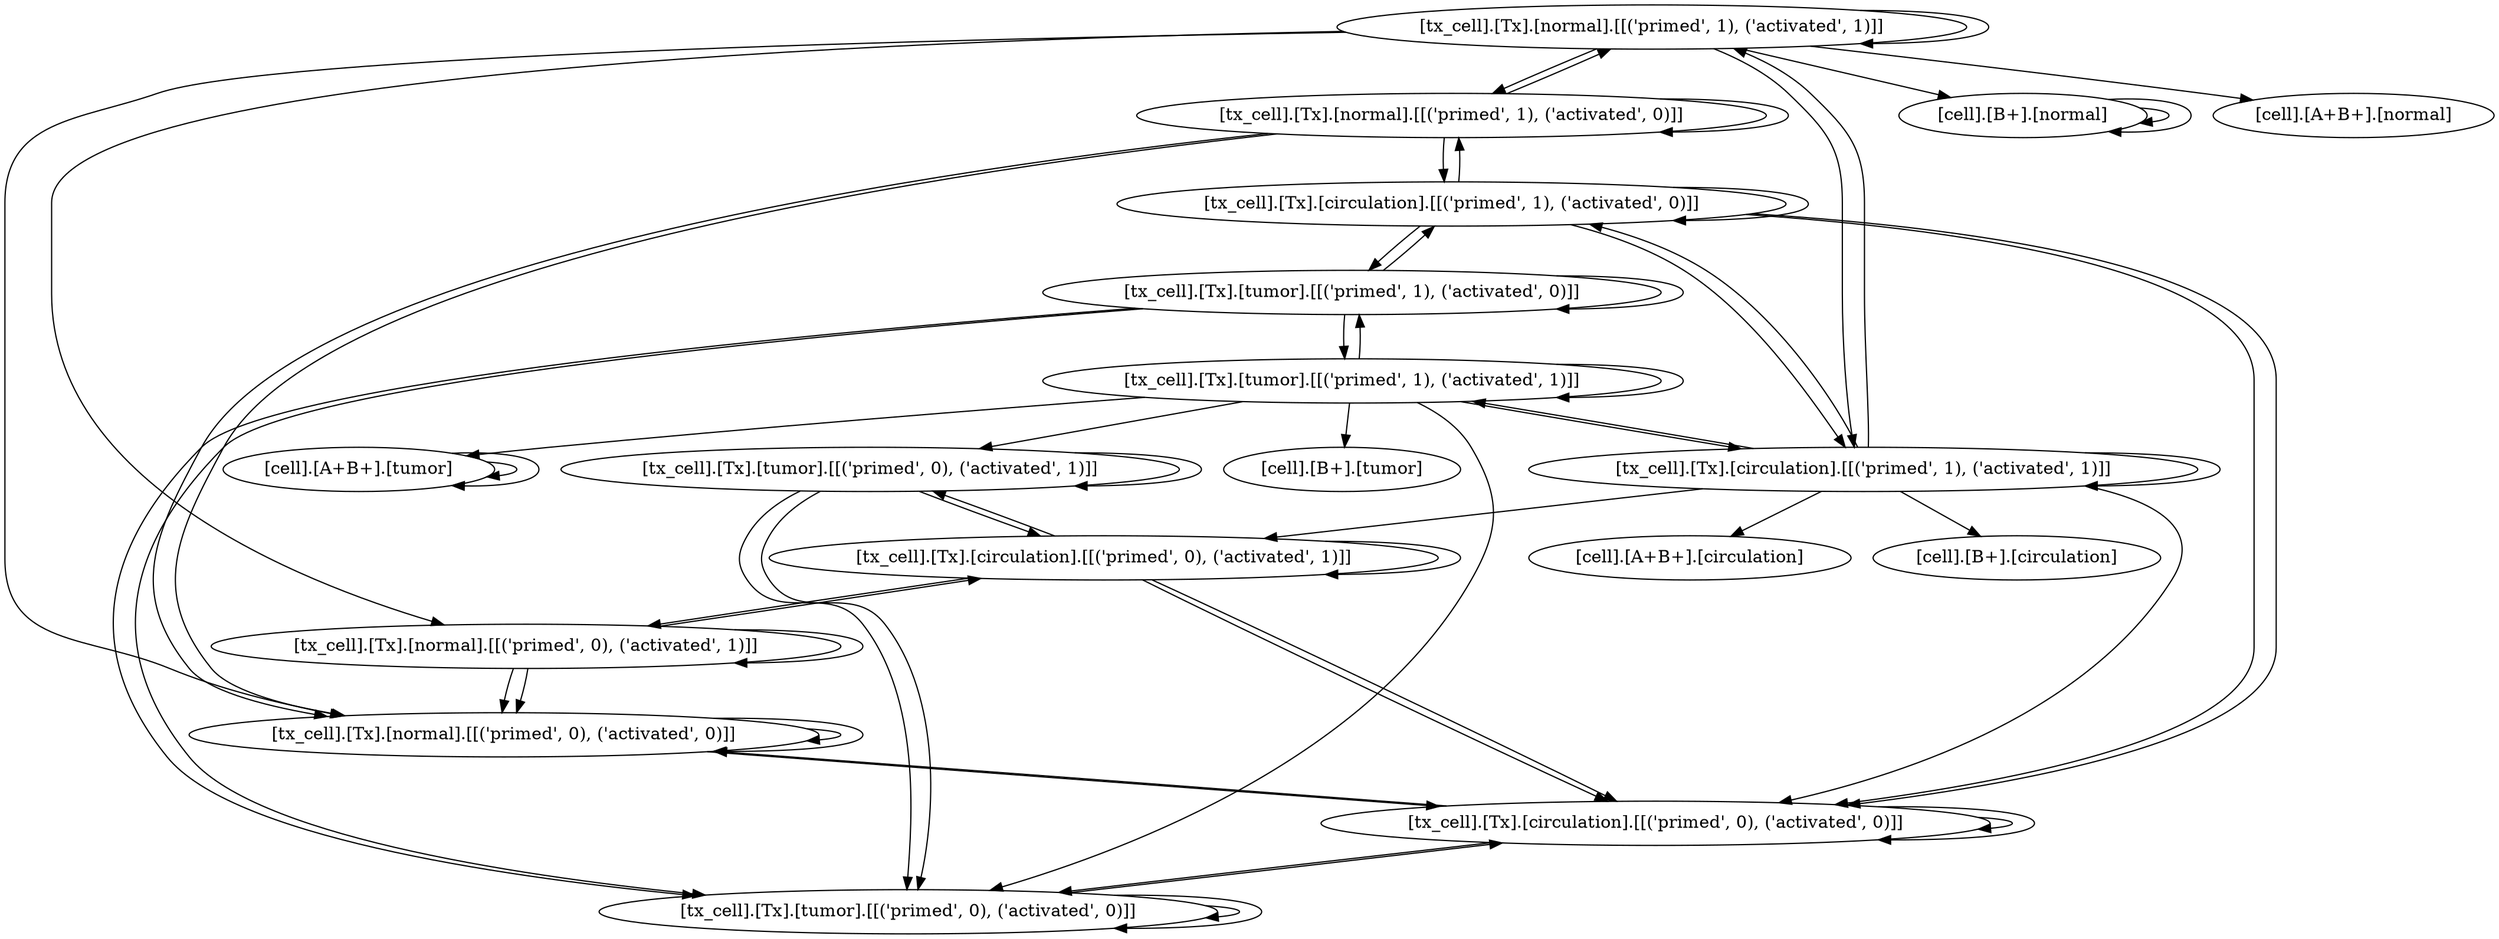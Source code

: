 digraph "" {
	"[tx_cell].[Tx].[normal].[[('primed', 0), ('activated', 0)]]"	[data="[tx_cell].[Tx].[normal].[[('primed', 0), ('activated', 0)]]"];
	"[tx_cell].[Tx].[normal].[[('primed', 0), ('activated', 0)]]" -> "[tx_cell].[Tx].[normal].[[('primed', 0), ('activated', 0)]]"	[key=0];
	"[tx_cell].[Tx].[normal].[[('primed', 0), ('activated', 0)]]" -> "[tx_cell].[Tx].[normal].[[('primed', 0), ('activated', 0)]]"	[key=1];
	"[tx_cell].[Tx].[circulation].[[('primed', 0), ('activated', 0)]]"	[data="[tx_cell].[Tx].[circulation].[[('primed', 0), ('activated', 0)]]"];
	"[tx_cell].[Tx].[normal].[[('primed', 0), ('activated', 0)]]" -> "[tx_cell].[Tx].[circulation].[[('primed', 0), ('activated', 0)]]"	[key=0];
	"[tx_cell].[Tx].[normal].[[('primed', 0), ('activated', 1)]]"	[data="[tx_cell].[Tx].[normal].[[('primed', 0), ('activated', 1)]]"];
	"[tx_cell].[Tx].[normal].[[('primed', 0), ('activated', 1)]]" -> "[tx_cell].[Tx].[normal].[[('primed', 0), ('activated', 0)]]"	[key=0];
	"[tx_cell].[Tx].[normal].[[('primed', 0), ('activated', 1)]]" -> "[tx_cell].[Tx].[normal].[[('primed', 0), ('activated', 0)]]"	[key=1];
	"[tx_cell].[Tx].[normal].[[('primed', 0), ('activated', 1)]]" -> "[tx_cell].[Tx].[normal].[[('primed', 0), ('activated', 1)]]"	[key=0];
	"[tx_cell].[Tx].[circulation].[[('primed', 0), ('activated', 1)]]"	[data="[tx_cell].[Tx].[circulation].[[('primed', 0), ('activated', 1)]]"];
	"[tx_cell].[Tx].[normal].[[('primed', 0), ('activated', 1)]]" -> "[tx_cell].[Tx].[circulation].[[('primed', 0), ('activated', 1)]]"	[key=0];
	"[tx_cell].[Tx].[normal].[[('primed', 1), ('activated', 0)]]"	[data="[tx_cell].[Tx].[normal].[[('primed', 1), ('activated', 0)]]"];
	"[tx_cell].[Tx].[normal].[[('primed', 1), ('activated', 0)]]" -> "[tx_cell].[Tx].[normal].[[('primed', 0), ('activated', 0)]]"	[key=0];
	"[tx_cell].[Tx].[normal].[[('primed', 1), ('activated', 0)]]" -> "[tx_cell].[Tx].[normal].[[('primed', 0), ('activated', 0)]]"	[key=1];
	"[tx_cell].[Tx].[normal].[[('primed', 1), ('activated', 0)]]" -> "[tx_cell].[Tx].[normal].[[('primed', 1), ('activated', 0)]]"	[key=0];
	"[tx_cell].[Tx].[normal].[[('primed', 1), ('activated', 1)]]"	[data="[tx_cell].[Tx].[normal].[[('primed', 1), ('activated', 1)]]"];
	"[tx_cell].[Tx].[normal].[[('primed', 1), ('activated', 0)]]" -> "[tx_cell].[Tx].[normal].[[('primed', 1), ('activated', 1)]]"	[key=0];
	"[tx_cell].[Tx].[circulation].[[('primed', 1), ('activated', 0)]]"	[data="[tx_cell].[Tx].[circulation].[[('primed', 1), ('activated', 0)]]"];
	"[tx_cell].[Tx].[normal].[[('primed', 1), ('activated', 0)]]" -> "[tx_cell].[Tx].[circulation].[[('primed', 1), ('activated', 0)]]"	[key=0];
	"[tx_cell].[Tx].[normal].[[('primed', 1), ('activated', 1)]]" -> "[tx_cell].[Tx].[normal].[[('primed', 0), ('activated', 0)]]"	[key=0];
	"[tx_cell].[Tx].[normal].[[('primed', 1), ('activated', 1)]]" -> "[tx_cell].[Tx].[normal].[[('primed', 0), ('activated', 1)]]"	[key=0];
	"[tx_cell].[Tx].[normal].[[('primed', 1), ('activated', 1)]]" -> "[tx_cell].[Tx].[normal].[[('primed', 1), ('activated', 0)]]"	[key=0];
	"[tx_cell].[Tx].[normal].[[('primed', 1), ('activated', 1)]]" -> "[tx_cell].[Tx].[normal].[[('primed', 1), ('activated', 1)]]"	[key=0];
	"[tx_cell].[Tx].[circulation].[[('primed', 1), ('activated', 1)]]"	[data="[tx_cell].[Tx].[circulation].[[('primed', 1), ('activated', 1)]]"];
	"[tx_cell].[Tx].[normal].[[('primed', 1), ('activated', 1)]]" -> "[tx_cell].[Tx].[circulation].[[('primed', 1), ('activated', 1)]]"	[key=0];
	"[cell].[B+].[normal]"	[data="[cell].[B+].[normal]"];
	"[tx_cell].[Tx].[normal].[[('primed', 1), ('activated', 1)]]" -> "[cell].[B+].[normal]"	[key=0];
	"[tx_cell].[Tx].[normal].[[('primed', 1), ('activated', 1)]]" -> "[cell].[A+B+].[normal]"	[key=0];
	"[tx_cell].[Tx].[circulation].[[('primed', 0), ('activated', 0)]]" -> "[tx_cell].[Tx].[normal].[[('primed', 0), ('activated', 0)]]"	[key=0];
	"[tx_cell].[Tx].[circulation].[[('primed', 0), ('activated', 0)]]" -> "[tx_cell].[Tx].[circulation].[[('primed', 0), ('activated', 0)]]"	[key=0];
	"[tx_cell].[Tx].[circulation].[[('primed', 0), ('activated', 0)]]" -> "[tx_cell].[Tx].[circulation].[[('primed', 0), ('activated', 0)]]"	[key=1];
	"[tx_cell].[Tx].[tumor].[[('primed', 0), ('activated', 0)]]"	[data="[tx_cell].[Tx].[tumor].[[('primed', 0), ('activated', 0)]]"];
	"[tx_cell].[Tx].[circulation].[[('primed', 0), ('activated', 0)]]" -> "[tx_cell].[Tx].[tumor].[[('primed', 0), ('activated', 0)]]"	[key=0];
	"[tx_cell].[Tx].[circulation].[[('primed', 0), ('activated', 1)]]" -> "[tx_cell].[Tx].[normal].[[('primed', 0), ('activated', 1)]]"	[key=0];
	"[tx_cell].[Tx].[circulation].[[('primed', 0), ('activated', 1)]]" -> "[tx_cell].[Tx].[circulation].[[('primed', 0), ('activated', 0)]]"	[key=0];
	"[tx_cell].[Tx].[circulation].[[('primed', 0), ('activated', 1)]]" -> "[tx_cell].[Tx].[circulation].[[('primed', 0), ('activated', 0)]]"	[key=1];
	"[tx_cell].[Tx].[circulation].[[('primed', 0), ('activated', 1)]]" -> "[tx_cell].[Tx].[circulation].[[('primed', 0), ('activated', 1)]]"	[key=0];
	"[tx_cell].[Tx].[tumor].[[('primed', 0), ('activated', 1)]]"	[data="[tx_cell].[Tx].[tumor].[[('primed', 0), ('activated', 1)]]"];
	"[tx_cell].[Tx].[circulation].[[('primed', 0), ('activated', 1)]]" -> "[tx_cell].[Tx].[tumor].[[('primed', 0), ('activated', 1)]]"	[key=0];
	"[tx_cell].[Tx].[circulation].[[('primed', 1), ('activated', 0)]]" -> "[tx_cell].[Tx].[normal].[[('primed', 1), ('activated', 0)]]"	[key=0];
	"[tx_cell].[Tx].[circulation].[[('primed', 1), ('activated', 0)]]" -> "[tx_cell].[Tx].[circulation].[[('primed', 0), ('activated', 0)]]"	[key=0];
	"[tx_cell].[Tx].[circulation].[[('primed', 1), ('activated', 0)]]" -> "[tx_cell].[Tx].[circulation].[[('primed', 0), ('activated', 0)]]"	[key=1];
	"[tx_cell].[Tx].[circulation].[[('primed', 1), ('activated', 0)]]" -> "[tx_cell].[Tx].[circulation].[[('primed', 1), ('activated', 0)]]"	[key=0];
	"[tx_cell].[Tx].[circulation].[[('primed', 1), ('activated', 0)]]" -> "[tx_cell].[Tx].[circulation].[[('primed', 1), ('activated', 1)]]"	[key=0];
	"[tx_cell].[Tx].[tumor].[[('primed', 1), ('activated', 0)]]"	[data="[tx_cell].[Tx].[tumor].[[('primed', 1), ('activated', 0)]]"];
	"[tx_cell].[Tx].[circulation].[[('primed', 1), ('activated', 0)]]" -> "[tx_cell].[Tx].[tumor].[[('primed', 1), ('activated', 0)]]"	[key=0];
	"[tx_cell].[Tx].[circulation].[[('primed', 1), ('activated', 1)]]" -> "[tx_cell].[Tx].[normal].[[('primed', 1), ('activated', 1)]]"	[key=0];
	"[tx_cell].[Tx].[circulation].[[('primed', 1), ('activated', 1)]]" -> "[tx_cell].[Tx].[circulation].[[('primed', 0), ('activated', 0)]]"	[key=0];
	"[tx_cell].[Tx].[circulation].[[('primed', 1), ('activated', 1)]]" -> "[tx_cell].[Tx].[circulation].[[('primed', 0), ('activated', 1)]]"	[key=0];
	"[tx_cell].[Tx].[circulation].[[('primed', 1), ('activated', 1)]]" -> "[tx_cell].[Tx].[circulation].[[('primed', 1), ('activated', 0)]]"	[key=0];
	"[tx_cell].[Tx].[circulation].[[('primed', 1), ('activated', 1)]]" -> "[tx_cell].[Tx].[circulation].[[('primed', 1), ('activated', 1)]]"	[key=0];
	"[tx_cell].[Tx].[tumor].[[('primed', 1), ('activated', 1)]]"	[data="[tx_cell].[Tx].[tumor].[[('primed', 1), ('activated', 1)]]"];
	"[tx_cell].[Tx].[circulation].[[('primed', 1), ('activated', 1)]]" -> "[tx_cell].[Tx].[tumor].[[('primed', 1), ('activated', 1)]]"	[key=0];
	"[tx_cell].[Tx].[circulation].[[('primed', 1), ('activated', 1)]]" -> "[cell].[A+B+].[circulation]"	[key=0];
	"[tx_cell].[Tx].[circulation].[[('primed', 1), ('activated', 1)]]" -> "[cell].[B+].[circulation]"	[key=0];
	"[tx_cell].[Tx].[tumor].[[('primed', 0), ('activated', 0)]]" -> "[tx_cell].[Tx].[circulation].[[('primed', 0), ('activated', 0)]]"	[key=0];
	"[tx_cell].[Tx].[tumor].[[('primed', 0), ('activated', 0)]]" -> "[tx_cell].[Tx].[tumor].[[('primed', 0), ('activated', 0)]]"	[key=0];
	"[tx_cell].[Tx].[tumor].[[('primed', 0), ('activated', 0)]]" -> "[tx_cell].[Tx].[tumor].[[('primed', 0), ('activated', 0)]]"	[key=1];
	"[tx_cell].[Tx].[tumor].[[('primed', 0), ('activated', 1)]]" -> "[tx_cell].[Tx].[circulation].[[('primed', 0), ('activated', 1)]]"	[key=0];
	"[tx_cell].[Tx].[tumor].[[('primed', 0), ('activated', 1)]]" -> "[tx_cell].[Tx].[tumor].[[('primed', 0), ('activated', 0)]]"	[key=0];
	"[tx_cell].[Tx].[tumor].[[('primed', 0), ('activated', 1)]]" -> "[tx_cell].[Tx].[tumor].[[('primed', 0), ('activated', 0)]]"	[key=1];
	"[tx_cell].[Tx].[tumor].[[('primed', 0), ('activated', 1)]]" -> "[tx_cell].[Tx].[tumor].[[('primed', 0), ('activated', 1)]]"	[key=0];
	"[tx_cell].[Tx].[tumor].[[('primed', 1), ('activated', 0)]]" -> "[tx_cell].[Tx].[circulation].[[('primed', 1), ('activated', 0)]]"	[key=0];
	"[tx_cell].[Tx].[tumor].[[('primed', 1), ('activated', 0)]]" -> "[tx_cell].[Tx].[tumor].[[('primed', 0), ('activated', 0)]]"	[key=0];
	"[tx_cell].[Tx].[tumor].[[('primed', 1), ('activated', 0)]]" -> "[tx_cell].[Tx].[tumor].[[('primed', 0), ('activated', 0)]]"	[key=1];
	"[tx_cell].[Tx].[tumor].[[('primed', 1), ('activated', 0)]]" -> "[tx_cell].[Tx].[tumor].[[('primed', 1), ('activated', 0)]]"	[key=0];
	"[tx_cell].[Tx].[tumor].[[('primed', 1), ('activated', 0)]]" -> "[tx_cell].[Tx].[tumor].[[('primed', 1), ('activated', 1)]]"	[key=0];
	"[tx_cell].[Tx].[tumor].[[('primed', 1), ('activated', 1)]]" -> "[tx_cell].[Tx].[circulation].[[('primed', 1), ('activated', 1)]]"	[key=0];
	"[tx_cell].[Tx].[tumor].[[('primed', 1), ('activated', 1)]]" -> "[tx_cell].[Tx].[tumor].[[('primed', 0), ('activated', 0)]]"	[key=0];
	"[tx_cell].[Tx].[tumor].[[('primed', 1), ('activated', 1)]]" -> "[tx_cell].[Tx].[tumor].[[('primed', 0), ('activated', 1)]]"	[key=0];
	"[tx_cell].[Tx].[tumor].[[('primed', 1), ('activated', 1)]]" -> "[tx_cell].[Tx].[tumor].[[('primed', 1), ('activated', 0)]]"	[key=0];
	"[tx_cell].[Tx].[tumor].[[('primed', 1), ('activated', 1)]]" -> "[tx_cell].[Tx].[tumor].[[('primed', 1), ('activated', 1)]]"	[key=0];
	"[cell].[A+B+].[tumor]"	[data="[cell].[A+B+].[tumor]"];
	"[tx_cell].[Tx].[tumor].[[('primed', 1), ('activated', 1)]]" -> "[cell].[A+B+].[tumor]"	[key=0];
	"[tx_cell].[Tx].[tumor].[[('primed', 1), ('activated', 1)]]" -> "[cell].[B+].[tumor]"	[key=0];
	"[cell].[A+B+].[tumor]" -> "[cell].[A+B+].[tumor]"	[key=0];
	"[cell].[A+B+].[tumor]" -> "[cell].[A+B+].[tumor]"	[key=1];
	"[cell].[B+].[normal]" -> "[cell].[B+].[normal]"	[key=0];
	"[cell].[B+].[normal]" -> "[cell].[B+].[normal]"	[key=1];
}
